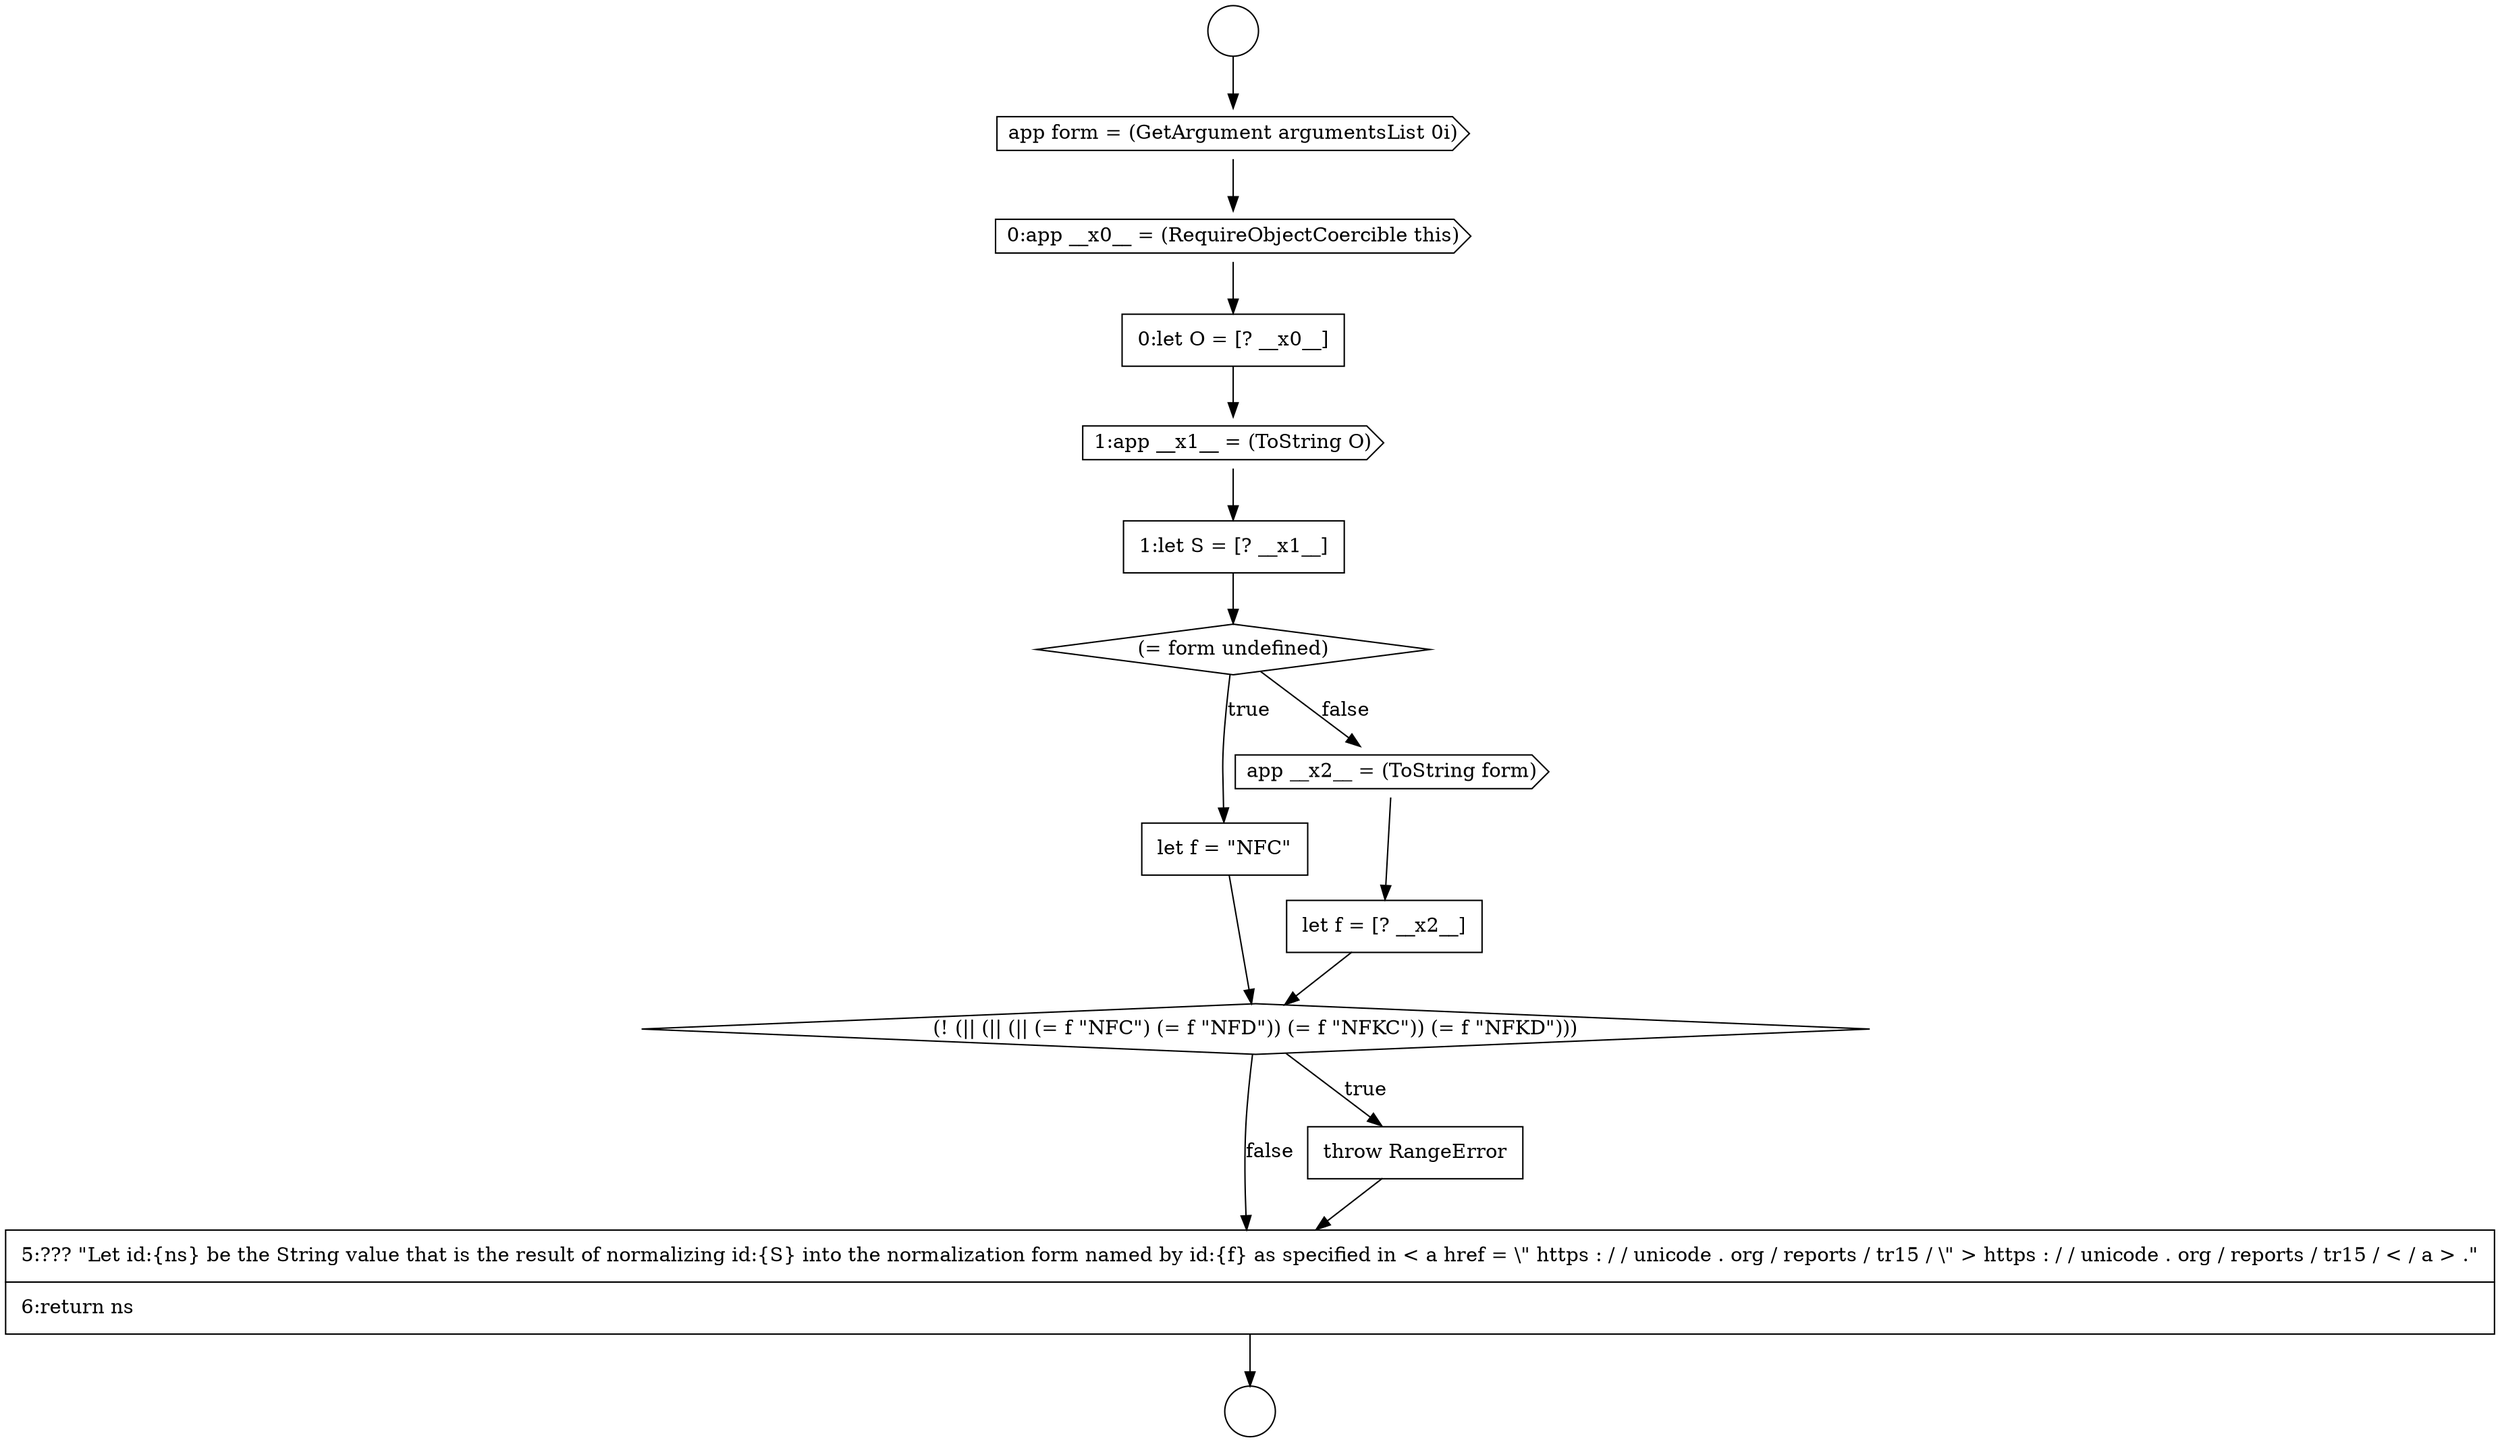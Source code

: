 digraph {
  node14156 [shape=diamond, label=<<font color="black">(= form undefined)</font>> color="black" fillcolor="white" style=filled]
  node14149 [shape=circle label=" " color="black" fillcolor="white" style=filled]
  node14160 [shape=diamond, label=<<font color="black">(! (|| (|| (|| (= f &quot;NFC&quot;) (= f &quot;NFD&quot;)) (= f &quot;NFKC&quot;)) (= f &quot;NFKD&quot;)))</font>> color="black" fillcolor="white" style=filled]
  node14162 [shape=none, margin=0, label=<<font color="black">
    <table border="0" cellborder="1" cellspacing="0" cellpadding="10">
      <tr><td align="left">5:??? &quot;Let id:{ns} be the String value that is the result of normalizing id:{S} into the normalization form named by id:{f} as specified in &lt; a href = \&quot; https : / / unicode . org / reports / tr15 / \&quot; &gt; https : / / unicode . org / reports / tr15 / &lt; / a &gt; .&quot;</td></tr>
      <tr><td align="left">6:return ns</td></tr>
    </table>
  </font>> color="black" fillcolor="white" style=filled]
  node14152 [shape=cds, label=<<font color="black">0:app __x0__ = (RequireObjectCoercible this)</font>> color="black" fillcolor="white" style=filled]
  node14153 [shape=none, margin=0, label=<<font color="black">
    <table border="0" cellborder="1" cellspacing="0" cellpadding="10">
      <tr><td align="left">0:let O = [? __x0__]</td></tr>
    </table>
  </font>> color="black" fillcolor="white" style=filled]
  node14157 [shape=none, margin=0, label=<<font color="black">
    <table border="0" cellborder="1" cellspacing="0" cellpadding="10">
      <tr><td align="left">let f = &quot;NFC&quot;</td></tr>
    </table>
  </font>> color="black" fillcolor="white" style=filled]
  node14154 [shape=cds, label=<<font color="black">1:app __x1__ = (ToString O)</font>> color="black" fillcolor="white" style=filled]
  node14158 [shape=cds, label=<<font color="black">app __x2__ = (ToString form)</font>> color="black" fillcolor="white" style=filled]
  node14150 [shape=circle label=" " color="black" fillcolor="white" style=filled]
  node14159 [shape=none, margin=0, label=<<font color="black">
    <table border="0" cellborder="1" cellspacing="0" cellpadding="10">
      <tr><td align="left">let f = [? __x2__]</td></tr>
    </table>
  </font>> color="black" fillcolor="white" style=filled]
  node14155 [shape=none, margin=0, label=<<font color="black">
    <table border="0" cellborder="1" cellspacing="0" cellpadding="10">
      <tr><td align="left">1:let S = [? __x1__]</td></tr>
    </table>
  </font>> color="black" fillcolor="white" style=filled]
  node14161 [shape=none, margin=0, label=<<font color="black">
    <table border="0" cellborder="1" cellspacing="0" cellpadding="10">
      <tr><td align="left">throw RangeError</td></tr>
    </table>
  </font>> color="black" fillcolor="white" style=filled]
  node14151 [shape=cds, label=<<font color="black">app form = (GetArgument argumentsList 0i)</font>> color="black" fillcolor="white" style=filled]
  node14160 -> node14161 [label=<<font color="black">true</font>> color="black"]
  node14160 -> node14162 [label=<<font color="black">false</font>> color="black"]
  node14153 -> node14154 [ color="black"]
  node14161 -> node14162 [ color="black"]
  node14158 -> node14159 [ color="black"]
  node14162 -> node14150 [ color="black"]
  node14154 -> node14155 [ color="black"]
  node14151 -> node14152 [ color="black"]
  node14159 -> node14160 [ color="black"]
  node14156 -> node14157 [label=<<font color="black">true</font>> color="black"]
  node14156 -> node14158 [label=<<font color="black">false</font>> color="black"]
  node14155 -> node14156 [ color="black"]
  node14149 -> node14151 [ color="black"]
  node14157 -> node14160 [ color="black"]
  node14152 -> node14153 [ color="black"]
}
